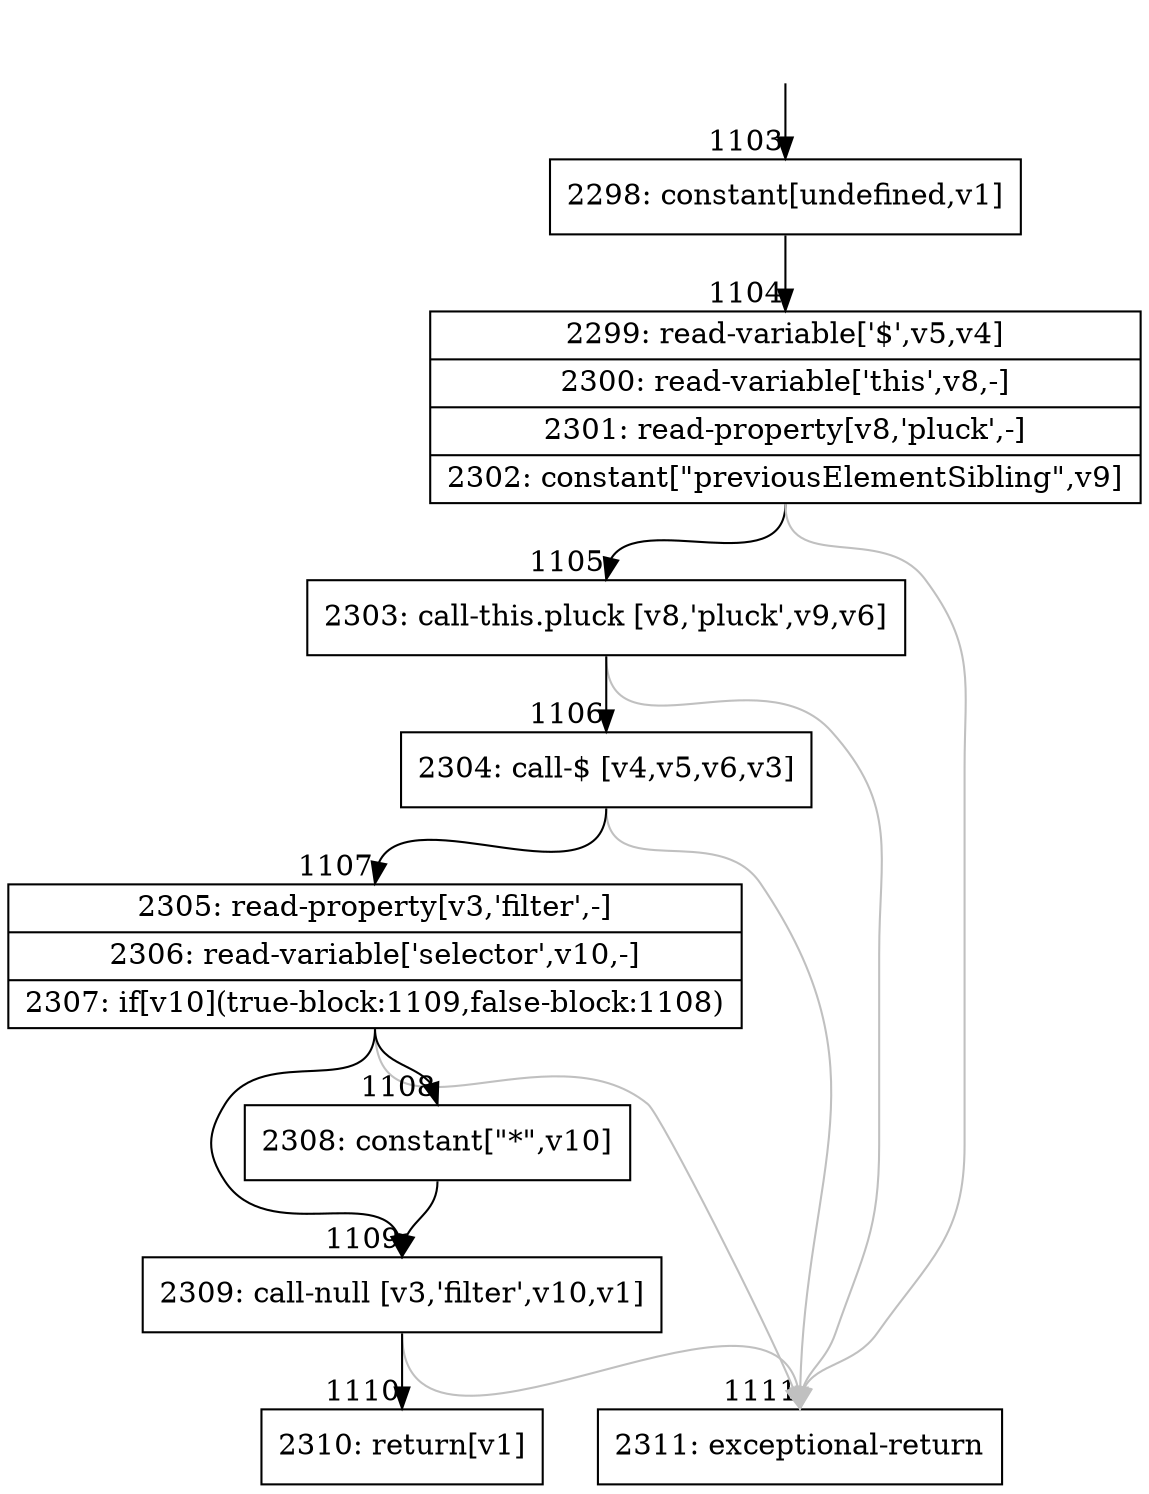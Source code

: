 digraph {
rankdir="TD"
BB_entry107[shape=none,label=""];
BB_entry107 -> BB1103 [tailport=s, headport=n, headlabel="    1103"]
BB1103 [shape=record label="{2298: constant[undefined,v1]}" ] 
BB1103 -> BB1104 [tailport=s, headport=n, headlabel="      1104"]
BB1104 [shape=record label="{2299: read-variable['$',v5,v4]|2300: read-variable['this',v8,-]|2301: read-property[v8,'pluck',-]|2302: constant[\"previousElementSibling\",v9]}" ] 
BB1104 -> BB1105 [tailport=s, headport=n, headlabel="      1105"]
BB1104 -> BB1111 [tailport=s, headport=n, color=gray, headlabel="      1111"]
BB1105 [shape=record label="{2303: call-this.pluck [v8,'pluck',v9,v6]}" ] 
BB1105 -> BB1106 [tailport=s, headport=n, headlabel="      1106"]
BB1105 -> BB1111 [tailport=s, headport=n, color=gray]
BB1106 [shape=record label="{2304: call-$ [v4,v5,v6,v3]}" ] 
BB1106 -> BB1107 [tailport=s, headport=n, headlabel="      1107"]
BB1106 -> BB1111 [tailport=s, headport=n, color=gray]
BB1107 [shape=record label="{2305: read-property[v3,'filter',-]|2306: read-variable['selector',v10,-]|2307: if[v10](true-block:1109,false-block:1108)}" ] 
BB1107 -> BB1109 [tailport=s, headport=n, headlabel="      1109"]
BB1107 -> BB1108 [tailport=s, headport=n, headlabel="      1108"]
BB1107 -> BB1111 [tailport=s, headport=n, color=gray]
BB1108 [shape=record label="{2308: constant[\"*\",v10]}" ] 
BB1108 -> BB1109 [tailport=s, headport=n]
BB1109 [shape=record label="{2309: call-null [v3,'filter',v10,v1]}" ] 
BB1109 -> BB1110 [tailport=s, headport=n, headlabel="      1110"]
BB1109 -> BB1111 [tailport=s, headport=n, color=gray]
BB1110 [shape=record label="{2310: return[v1]}" ] 
BB1111 [shape=record label="{2311: exceptional-return}" ] 
//#$~ 588
}
